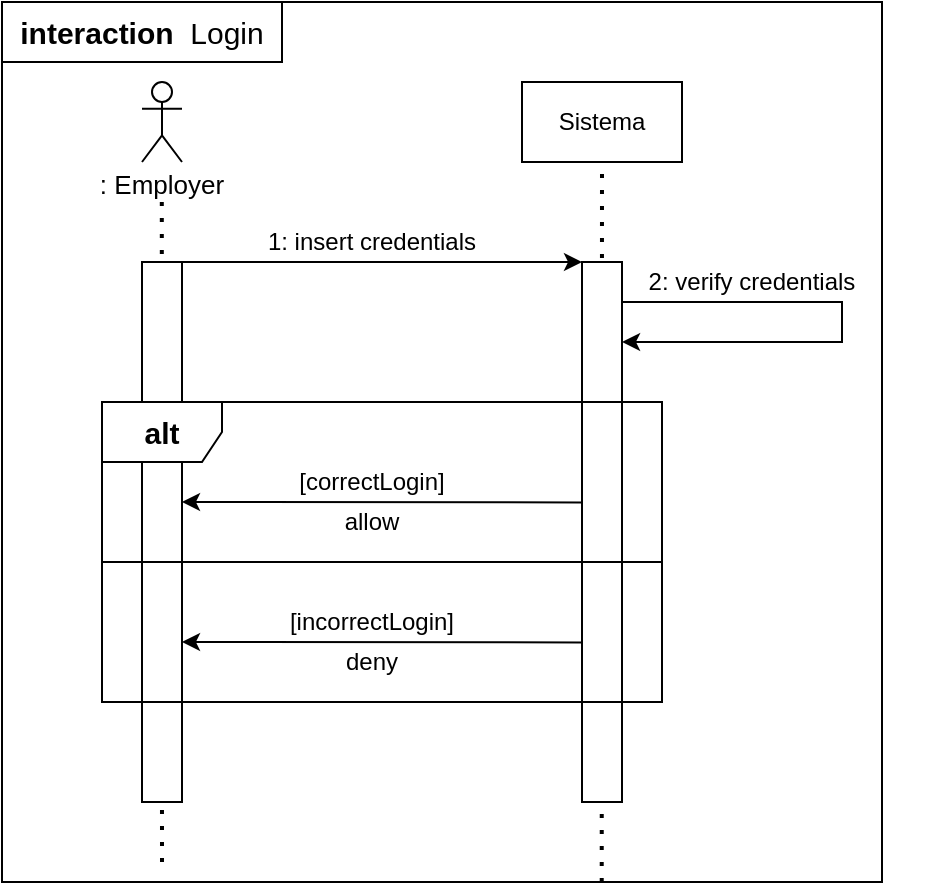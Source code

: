 <mxfile version="20.0.4" type="device"><diagram id="kgpKYQtTHZ0yAKxKKP6v" name="Page-1"><mxGraphModel dx="981" dy="529" grid="1" gridSize="10" guides="1" tooltips="1" connect="1" arrows="1" fold="1" page="1" pageScale="1" pageWidth="850" pageHeight="1100" math="0" shadow="0"><root><mxCell id="0"/><mxCell id="1" parent="0"/><mxCell id="CDd0Bovt7dUACvCCMGq2-52" value="" style="endArrow=none;dashed=1;html=1;dashPattern=1 3;strokeWidth=2;rounded=0;entryX=0.5;entryY=1;entryDx=0;entryDy=0;" edge="1" parent="1" target="CDd0Bovt7dUACvCCMGq2-24"><mxGeometry width="50" height="50" relative="1" as="geometry"><mxPoint x="359.86" y="480" as="sourcePoint"/><mxPoint x="359.76" y="150.0" as="targetPoint"/></mxGeometry></mxCell><mxCell id="CDd0Bovt7dUACvCCMGq2-19" value="" style="endArrow=none;dashed=1;html=1;dashPattern=1 3;strokeWidth=2;rounded=0;" edge="1" parent="1"><mxGeometry width="50" height="50" relative="1" as="geometry"><mxPoint x="140" y="470" as="sourcePoint"/><mxPoint x="139.9" y="140" as="targetPoint"/></mxGeometry></mxCell><mxCell id="CDd0Bovt7dUACvCCMGq2-51" value="" style="rounded=0;whiteSpace=wrap;html=1;rotation=90;" vertex="1" parent="1"><mxGeometry x="5" y="295" width="270" height="20" as="geometry"/></mxCell><mxCell id="CDd0Bovt7dUACvCCMGq2-18" value="" style="shape=umlActor;verticalLabelPosition=bottom;verticalAlign=top;html=1;outlineConnect=0;" vertex="1" parent="1"><mxGeometry x="130" y="80" width="20" height="40" as="geometry"/></mxCell><mxCell id="CDd0Bovt7dUACvCCMGq2-24" value="Sistema" style="rounded=0;whiteSpace=wrap;html=1;" vertex="1" parent="1"><mxGeometry x="320" y="80" width="80" height="40" as="geometry"/></mxCell><mxCell id="CDd0Bovt7dUACvCCMGq2-28" value="" style="endArrow=classic;html=1;rounded=0;entryX=0;entryY=1;entryDx=0;entryDy=0;" edge="1" parent="1" target="CDd0Bovt7dUACvCCMGq2-25"><mxGeometry width="50" height="50" relative="1" as="geometry"><mxPoint x="140" y="170" as="sourcePoint"/><mxPoint x="320" y="170" as="targetPoint"/></mxGeometry></mxCell><mxCell id="CDd0Bovt7dUACvCCMGq2-25" value="" style="rounded=0;whiteSpace=wrap;html=1;rotation=90;" vertex="1" parent="1"><mxGeometry x="225" y="295" width="270" height="20" as="geometry"/></mxCell><mxCell id="CDd0Bovt7dUACvCCMGq2-30" value="1: insert credentials" style="text;html=1;strokeColor=none;fillColor=none;align=center;verticalAlign=middle;whiteSpace=wrap;rounded=0;" vertex="1" parent="1"><mxGeometry x="150" y="150" width="190" height="20" as="geometry"/></mxCell><mxCell id="CDd0Bovt7dUACvCCMGq2-31" value="" style="endArrow=classic;html=1;rounded=0;entryX=0.148;entryY=-0.002;entryDx=0;entryDy=0;entryPerimeter=0;" edge="1" parent="1" target="CDd0Bovt7dUACvCCMGq2-25"><mxGeometry width="50" height="50" relative="1" as="geometry"><mxPoint x="370" y="190" as="sourcePoint"/><mxPoint x="410" y="230" as="targetPoint"/><Array as="points"><mxPoint x="480" y="190"/><mxPoint x="480" y="210"/></Array></mxGeometry></mxCell><mxCell id="CDd0Bovt7dUACvCCMGq2-33" value="2: verify credentials" style="text;html=1;strokeColor=none;fillColor=none;align=center;verticalAlign=middle;whiteSpace=wrap;rounded=0;" vertex="1" parent="1"><mxGeometry x="340" y="170" width="190" height="20" as="geometry"/></mxCell><mxCell id="CDd0Bovt7dUACvCCMGq2-39" value="" style="endArrow=classic;html=1;rounded=0;exitX=0.314;exitY=1;exitDx=0;exitDy=0;exitPerimeter=0;entryX=0;entryY=0;entryDx=0;entryDy=0;" edge="1" parent="1" target="CDd0Bovt7dUACvCCMGq2-48"><mxGeometry width="50" height="50" relative="1" as="geometry"><mxPoint x="350" y="360.2" as="sourcePoint"/><mxPoint x="140" y="360" as="targetPoint"/></mxGeometry></mxCell><mxCell id="CDd0Bovt7dUACvCCMGq2-40" value="" style="endArrow=classic;html=1;rounded=0;exitX=0.314;exitY=1;exitDx=0;exitDy=0;exitPerimeter=0;entryX=0;entryY=0;entryDx=0;entryDy=0;" edge="1" parent="1" target="CDd0Bovt7dUACvCCMGq2-47"><mxGeometry width="50" height="50" relative="1" as="geometry"><mxPoint x="350" y="290.2" as="sourcePoint"/><mxPoint x="140" y="290" as="targetPoint"/></mxGeometry></mxCell><mxCell id="CDd0Bovt7dUACvCCMGq2-42" value="" style="line;strokeWidth=1;fillColor=none;align=left;verticalAlign=middle;spacingTop=-1;spacingLeft=3;spacingRight=3;rotatable=0;labelPosition=right;points=[];portConstraint=eastwest;" vertex="1" parent="1"><mxGeometry x="110" y="316" width="280" height="8" as="geometry"/></mxCell><mxCell id="CDd0Bovt7dUACvCCMGq2-44" value="[correctLogin]" style="text;html=1;strokeColor=none;fillColor=none;align=center;verticalAlign=middle;whiteSpace=wrap;rounded=0;" vertex="1" parent="1"><mxGeometry x="150" y="270" width="190" height="20" as="geometry"/></mxCell><mxCell id="CDd0Bovt7dUACvCCMGq2-46" value="[incorrectLogin]" style="text;html=1;strokeColor=none;fillColor=none;align=center;verticalAlign=middle;whiteSpace=wrap;rounded=0;" vertex="1" parent="1"><mxGeometry x="150" y="340" width="190" height="20" as="geometry"/></mxCell><mxCell id="CDd0Bovt7dUACvCCMGq2-47" value="allow" style="text;html=1;strokeColor=none;fillColor=none;align=center;verticalAlign=middle;whiteSpace=wrap;rounded=0;" vertex="1" parent="1"><mxGeometry x="150" y="290" width="190" height="20" as="geometry"/></mxCell><mxCell id="CDd0Bovt7dUACvCCMGq2-48" value="deny" style="text;html=1;strokeColor=none;fillColor=none;align=center;verticalAlign=middle;whiteSpace=wrap;rounded=0;" vertex="1" parent="1"><mxGeometry x="150" y="360" width="190" height="20" as="geometry"/></mxCell><mxCell id="CDd0Bovt7dUACvCCMGq2-41" value="&lt;b&gt;&lt;font style=&quot;font-size: 15px;&quot;&gt;alt&lt;/font&gt;&lt;/b&gt;" style="shape=umlFrame;whiteSpace=wrap;html=1;" vertex="1" parent="1"><mxGeometry x="110" y="240" width="280" height="150" as="geometry"/></mxCell><mxCell id="CDd0Bovt7dUACvCCMGq2-58" value="&lt;font style=&quot;font-size: 13px;&quot;&gt;: Employer&lt;/font&gt;" style="text;html=1;strokeColor=none;fillColor=none;align=center;verticalAlign=middle;whiteSpace=wrap;rounded=0;shadow=0;sketch=0;fontSize=15;" vertex="1" parent="1"><mxGeometry x="100" y="120" width="80" height="20" as="geometry"/></mxCell><mxCell id="CDd0Bovt7dUACvCCMGq2-53" value="Login" style="shape=umlFrame;whiteSpace=wrap;html=1;fontSize=15;" vertex="1" parent="1"><mxGeometry x="60" y="40" width="440" height="440" as="geometry"/></mxCell><mxCell id="CDd0Bovt7dUACvCCMGq2-57" value="&lt;b&gt;interaction&amp;nbsp;&lt;/b&gt; Login" style="rounded=0;whiteSpace=wrap;html=1;shadow=0;sketch=0;fontSize=15;" vertex="1" parent="1"><mxGeometry x="60" y="40" width="140" height="30" as="geometry"/></mxCell></root></mxGraphModel></diagram></mxfile>